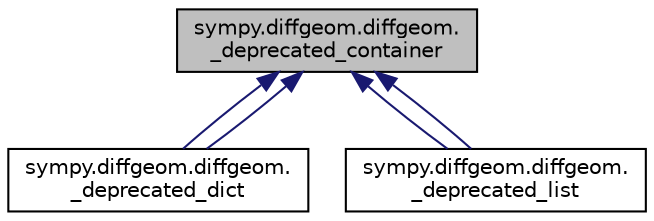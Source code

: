 digraph "sympy.diffgeom.diffgeom._deprecated_container"
{
 // LATEX_PDF_SIZE
  edge [fontname="Helvetica",fontsize="10",labelfontname="Helvetica",labelfontsize="10"];
  node [fontname="Helvetica",fontsize="10",shape=record];
  Node1 [label="sympy.diffgeom.diffgeom.\l_deprecated_container",height=0.2,width=0.4,color="black", fillcolor="grey75", style="filled", fontcolor="black",tooltip="Classes for deprecation."];
  Node1 -> Node2 [dir="back",color="midnightblue",fontsize="10",style="solid",fontname="Helvetica"];
  Node2 [label="sympy.diffgeom.diffgeom.\l_deprecated_dict",height=0.2,width=0.4,color="black", fillcolor="white", style="filled",URL="$classsympy_1_1diffgeom_1_1diffgeom_1_1__deprecated__dict.html",tooltip=" "];
  Node1 -> Node2 [dir="back",color="midnightblue",fontsize="10",style="solid",fontname="Helvetica"];
  Node1 -> Node3 [dir="back",color="midnightblue",fontsize="10",style="solid",fontname="Helvetica"];
  Node3 [label="sympy.diffgeom.diffgeom.\l_deprecated_list",height=0.2,width=0.4,color="black", fillcolor="white", style="filled",URL="$classsympy_1_1diffgeom_1_1diffgeom_1_1__deprecated__list.html",tooltip=" "];
  Node1 -> Node3 [dir="back",color="midnightblue",fontsize="10",style="solid",fontname="Helvetica"];
}

